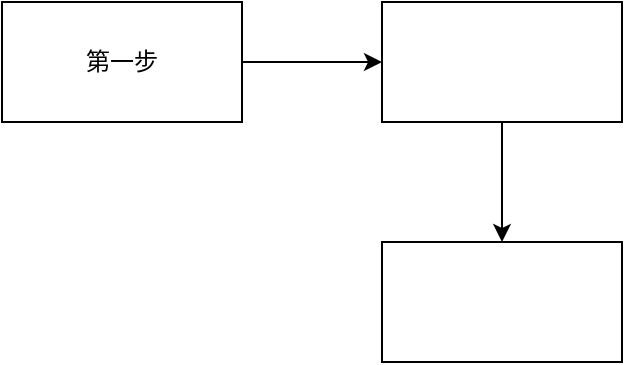 <mxfile version="20.8.16" type="github">
  <diagram name="第 1 页" id="XACls2P_qLEztrRlqASP">
    <mxGraphModel dx="1050" dy="549" grid="1" gridSize="10" guides="1" tooltips="1" connect="1" arrows="1" fold="1" page="1" pageScale="1" pageWidth="827" pageHeight="1169" math="0" shadow="0">
      <root>
        <mxCell id="0" />
        <mxCell id="1" parent="0" />
        <mxCell id="BV6tJLWm4HgsaUineyhZ-6" style="edgeStyle=orthogonalEdgeStyle;rounded=0;orthogonalLoop=1;jettySize=auto;html=1;entryX=0;entryY=0.5;entryDx=0;entryDy=0;" edge="1" parent="1" source="VxjZSW9rGk-oVchO5s52-1" target="BV6tJLWm4HgsaUineyhZ-3">
          <mxGeometry relative="1" as="geometry" />
        </mxCell>
        <mxCell id="VxjZSW9rGk-oVchO5s52-1" value="第一步" style="rounded=0;whiteSpace=wrap;html=1;" parent="1" vertex="1">
          <mxGeometry x="90" y="170" width="120" height="60" as="geometry" />
        </mxCell>
        <mxCell id="BV6tJLWm4HgsaUineyhZ-5" value="" style="edgeStyle=orthogonalEdgeStyle;rounded=0;orthogonalLoop=1;jettySize=auto;html=1;" edge="1" parent="1" source="BV6tJLWm4HgsaUineyhZ-3" target="BV6tJLWm4HgsaUineyhZ-4">
          <mxGeometry relative="1" as="geometry" />
        </mxCell>
        <mxCell id="BV6tJLWm4HgsaUineyhZ-3" value="" style="rounded=0;whiteSpace=wrap;html=1;" vertex="1" parent="1">
          <mxGeometry x="280" y="170" width="120" height="60" as="geometry" />
        </mxCell>
        <mxCell id="BV6tJLWm4HgsaUineyhZ-4" value="" style="rounded=0;whiteSpace=wrap;html=1;" vertex="1" parent="1">
          <mxGeometry x="280" y="290" width="120" height="60" as="geometry" />
        </mxCell>
      </root>
    </mxGraphModel>
  </diagram>
</mxfile>
